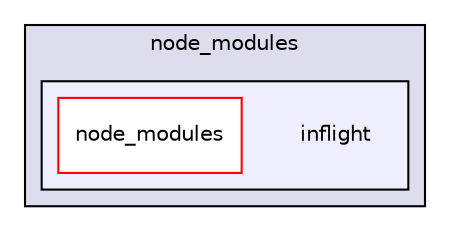 digraph "gulp-src/node_modules/gulp/node_modules/vinyl-fs/node_modules/glob-stream/node_modules/glob/node_modules/inflight" {
  compound=true
  node [ fontsize="10", fontname="Helvetica"];
  edge [ labelfontsize="10", labelfontname="Helvetica"];
  subgraph clusterdir_2263bb197411a9eb923e2e9116c4cecc {
    graph [ bgcolor="#ddddee", pencolor="black", label="node_modules" fontname="Helvetica", fontsize="10", URL="dir_2263bb197411a9eb923e2e9116c4cecc.html"]
  subgraph clusterdir_0377b9b474a16a7274a13987746f1855 {
    graph [ bgcolor="#eeeeff", pencolor="black", label="" URL="dir_0377b9b474a16a7274a13987746f1855.html"];
    dir_0377b9b474a16a7274a13987746f1855 [shape=plaintext label="inflight"];
    dir_8824a9bf21f2937a54a1a88eabb256e8 [shape=box label="node_modules" color="red" fillcolor="white" style="filled" URL="dir_8824a9bf21f2937a54a1a88eabb256e8.html"];
  }
  }
}
